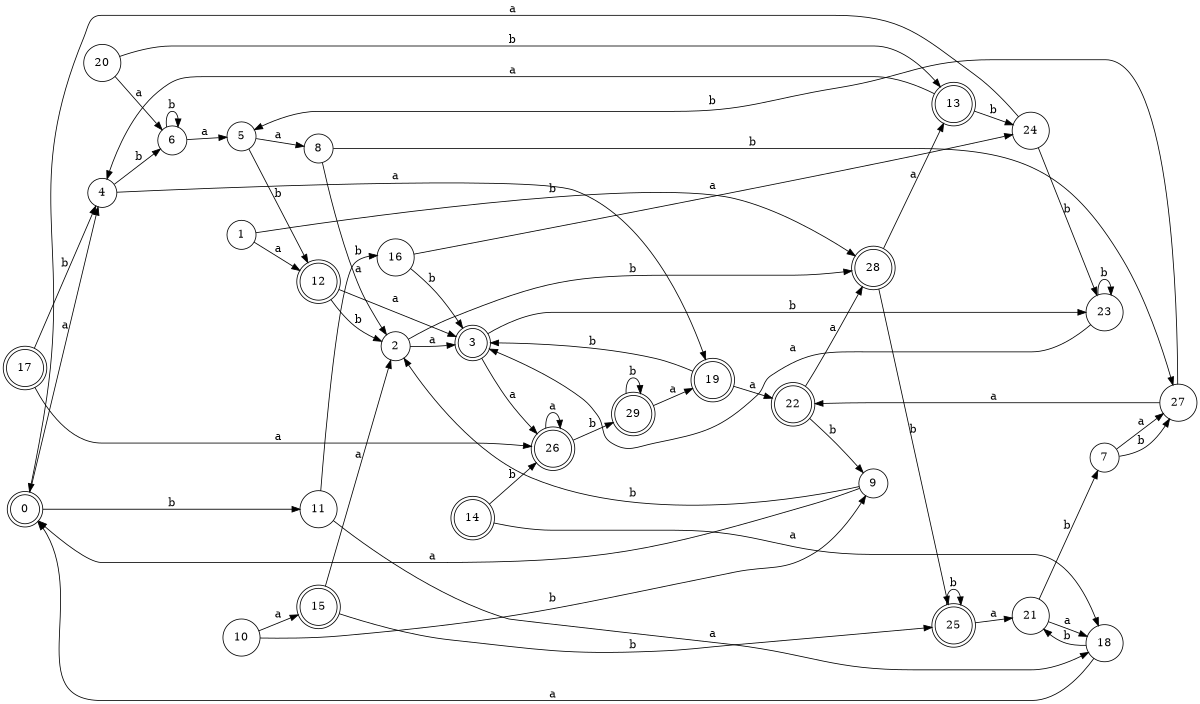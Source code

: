 digraph n24_1 {
__start0 [label="" shape="none"];

rankdir=LR;
size="8,5";

s0 [style="rounded,filled", color="black", fillcolor="white" shape="doublecircle", label="0"];
s1 [style="filled", color="black", fillcolor="white" shape="circle", label="1"];
s2 [style="filled", color="black", fillcolor="white" shape="circle", label="2"];
s3 [style="rounded,filled", color="black", fillcolor="white" shape="doublecircle", label="3"];
s4 [style="filled", color="black", fillcolor="white" shape="circle", label="4"];
s5 [style="filled", color="black", fillcolor="white" shape="circle", label="5"];
s6 [style="filled", color="black", fillcolor="white" shape="circle", label="6"];
s7 [style="filled", color="black", fillcolor="white" shape="circle", label="7"];
s8 [style="filled", color="black", fillcolor="white" shape="circle", label="8"];
s9 [style="filled", color="black", fillcolor="white" shape="circle", label="9"];
s10 [style="filled", color="black", fillcolor="white" shape="circle", label="10"];
s11 [style="filled", color="black", fillcolor="white" shape="circle", label="11"];
s12 [style="rounded,filled", color="black", fillcolor="white" shape="doublecircle", label="12"];
s13 [style="rounded,filled", color="black", fillcolor="white" shape="doublecircle", label="13"];
s14 [style="rounded,filled", color="black", fillcolor="white" shape="doublecircle", label="14"];
s15 [style="rounded,filled", color="black", fillcolor="white" shape="doublecircle", label="15"];
s16 [style="filled", color="black", fillcolor="white" shape="circle", label="16"];
s17 [style="rounded,filled", color="black", fillcolor="white" shape="doublecircle", label="17"];
s18 [style="filled", color="black", fillcolor="white" shape="circle", label="18"];
s19 [style="rounded,filled", color="black", fillcolor="white" shape="doublecircle", label="19"];
s20 [style="filled", color="black", fillcolor="white" shape="circle", label="20"];
s21 [style="filled", color="black", fillcolor="white" shape="circle", label="21"];
s22 [style="rounded,filled", color="black", fillcolor="white" shape="doublecircle", label="22"];
s23 [style="filled", color="black", fillcolor="white" shape="circle", label="23"];
s24 [style="filled", color="black", fillcolor="white" shape="circle", label="24"];
s25 [style="rounded,filled", color="black", fillcolor="white" shape="doublecircle", label="25"];
s26 [style="rounded,filled", color="black", fillcolor="white" shape="doublecircle", label="26"];
s27 [style="filled", color="black", fillcolor="white" shape="circle", label="27"];
s28 [style="rounded,filled", color="black", fillcolor="white" shape="doublecircle", label="28"];
s29 [style="rounded,filled", color="black", fillcolor="white" shape="doublecircle", label="29"];
s0 -> s4 [label="a"];
s0 -> s11 [label="b"];
s1 -> s12 [label="a"];
s1 -> s28 [label="b"];
s2 -> s3 [label="a"];
s2 -> s28 [label="b"];
s3 -> s26 [label="a"];
s3 -> s23 [label="b"];
s4 -> s19 [label="a"];
s4 -> s6 [label="b"];
s5 -> s8 [label="a"];
s5 -> s12 [label="b"];
s6 -> s5 [label="a"];
s6 -> s6 [label="b"];
s7 -> s27 [label="a"];
s7 -> s27 [label="b"];
s8 -> s2 [label="a"];
s8 -> s27 [label="b"];
s9 -> s0 [label="a"];
s9 -> s2 [label="b"];
s10 -> s15 [label="a"];
s10 -> s9 [label="b"];
s11 -> s18 [label="a"];
s11 -> s16 [label="b"];
s12 -> s3 [label="a"];
s12 -> s2 [label="b"];
s13 -> s4 [label="a"];
s13 -> s24 [label="b"];
s14 -> s18 [label="a"];
s14 -> s26 [label="b"];
s15 -> s2 [label="a"];
s15 -> s25 [label="b"];
s16 -> s24 [label="a"];
s16 -> s3 [label="b"];
s17 -> s26 [label="a"];
s17 -> s4 [label="b"];
s18 -> s0 [label="a"];
s18 -> s21 [label="b"];
s19 -> s22 [label="a"];
s19 -> s3 [label="b"];
s20 -> s6 [label="a"];
s20 -> s13 [label="b"];
s21 -> s18 [label="a"];
s21 -> s7 [label="b"];
s22 -> s28 [label="a"];
s22 -> s9 [label="b"];
s23 -> s3 [label="a"];
s23 -> s23 [label="b"];
s24 -> s0 [label="a"];
s24 -> s23 [label="b"];
s25 -> s21 [label="a"];
s25 -> s25 [label="b"];
s26 -> s26 [label="a"];
s26 -> s29 [label="b"];
s27 -> s22 [label="a"];
s27 -> s5 [label="b"];
s28 -> s13 [label="a"];
s28 -> s25 [label="b"];
s29 -> s19 [label="a"];
s29 -> s29 [label="b"];

}